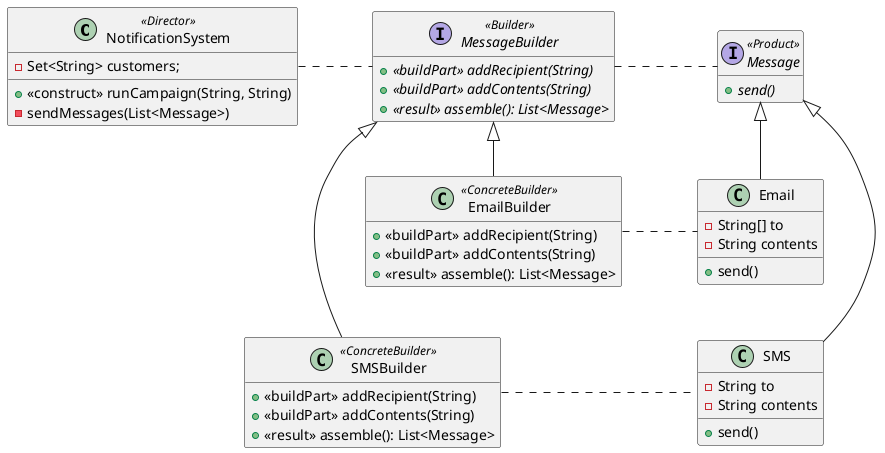 @startuml

skinparam nodesep 75
skinparam ranksep 50
hide empty members

class NotificationSystem <<Director>> {
  - Set<String> customers;
  __
  + <<construct>> runCampaign(String, String)
  - sendMessages(List<Message>)
}

NotificationSystem . MessageBuilder

interface Message <<Product>> {
  + {abstract} send()
}

interface MessageBuilder <<Builder>> {
  + {abstract} <<buildPart>> addRecipient(String)
  + {abstract} <<buildPart>> addContents(String)
  + {abstract} <<result>> assemble(): List<Message>
}

MessageBuilder . Message

class Email {
  - String[] to
  - String contents
  __
  + send()
}
Message <|-- Email

class SMS {
  - String to
  - String contents
  __
  + send()
}
Message <|-- SMS

class EmailBuilder <<ConcreteBuilder>> {
  + <<buildPart>> addRecipient(String)
  + <<buildPart>> addContents(String)
  + <<result>> assemble(): List<Message>
}
EmailBuilder . Email
MessageBuilder <|-- EmailBuilder


class SMSBuilder <<ConcreteBuilder>> {
  + <<buildPart>> addRecipient(String)
  + <<buildPart>> addContents(String)
  + <<result>> assemble(): List<Message>
}

SMSBuilder . SMS
MessageBuilder <|-- SMSBuilder

Email -[hidden]- SMS

@enduml
